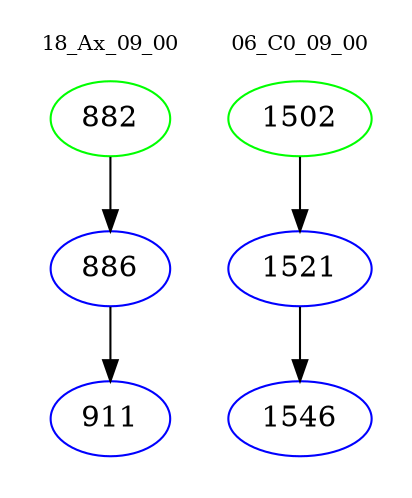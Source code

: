 digraph{
subgraph cluster_0 {
color = white
label = "18_Ax_09_00";
fontsize=10;
T0_882 [label="882", color="green"]
T0_882 -> T0_886 [color="black"]
T0_886 [label="886", color="blue"]
T0_886 -> T0_911 [color="black"]
T0_911 [label="911", color="blue"]
}
subgraph cluster_1 {
color = white
label = "06_C0_09_00";
fontsize=10;
T1_1502 [label="1502", color="green"]
T1_1502 -> T1_1521 [color="black"]
T1_1521 [label="1521", color="blue"]
T1_1521 -> T1_1546 [color="black"]
T1_1546 [label="1546", color="blue"]
}
}
